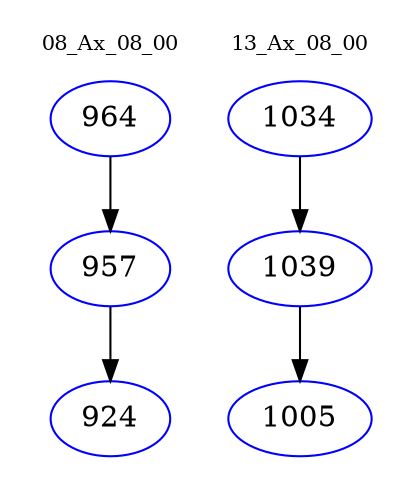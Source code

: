 digraph{
subgraph cluster_0 {
color = white
label = "08_Ax_08_00";
fontsize=10;
T0_964 [label="964", color="blue"]
T0_964 -> T0_957 [color="black"]
T0_957 [label="957", color="blue"]
T0_957 -> T0_924 [color="black"]
T0_924 [label="924", color="blue"]
}
subgraph cluster_1 {
color = white
label = "13_Ax_08_00";
fontsize=10;
T1_1034 [label="1034", color="blue"]
T1_1034 -> T1_1039 [color="black"]
T1_1039 [label="1039", color="blue"]
T1_1039 -> T1_1005 [color="black"]
T1_1005 [label="1005", color="blue"]
}
}
